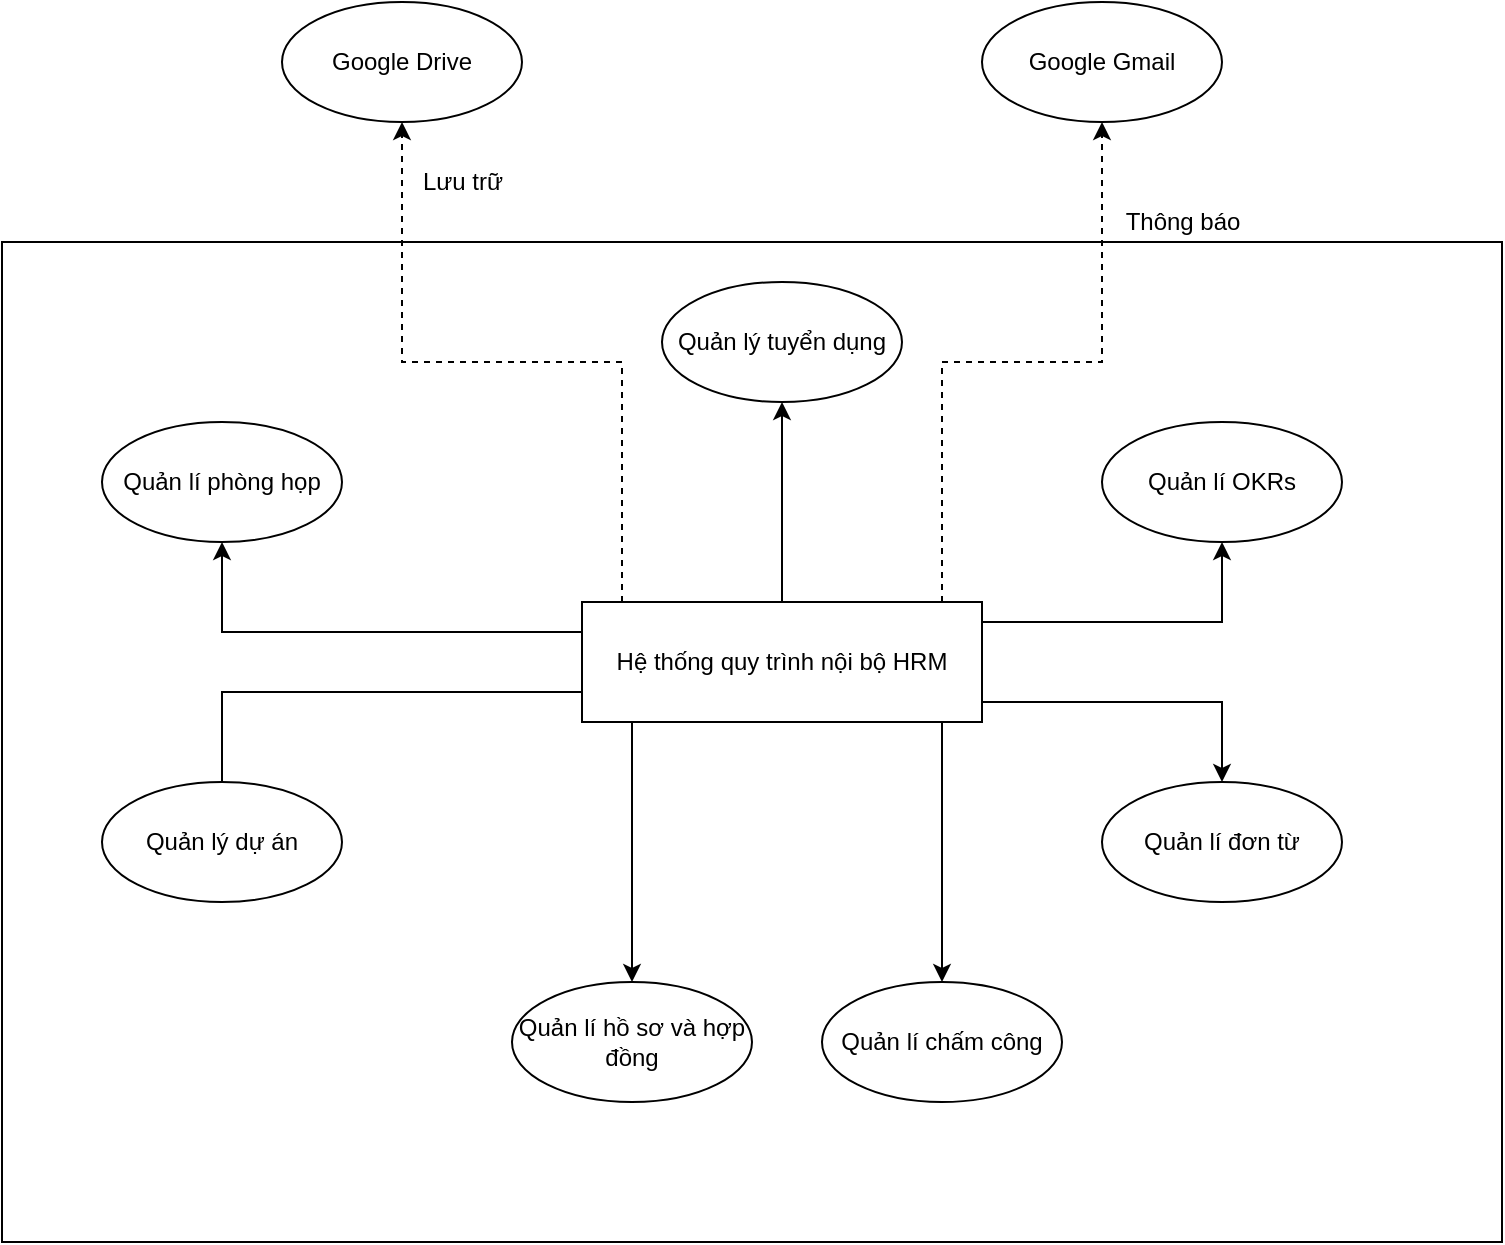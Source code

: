 <mxfile version="14.5.10" type="github">
  <diagram id="05wWOE2xG49F_wsYTMP1" name="Page-1">
    <mxGraphModel dx="1422" dy="794" grid="1" gridSize="10" guides="1" tooltips="1" connect="1" arrows="1" fold="1" page="1" pageScale="1" pageWidth="850" pageHeight="1100" math="0" shadow="0">
      <root>
        <mxCell id="0" />
        <mxCell id="1" parent="0" />
        <mxCell id="yClWvBl9pkC-klE0QE5b-11" value="" style="rounded=0;whiteSpace=wrap;html=1;fillColor=none;" vertex="1" parent="1">
          <mxGeometry x="50" y="120" width="750" height="500" as="geometry" />
        </mxCell>
        <mxCell id="yClWvBl9pkC-klE0QE5b-31" style="edgeStyle=orthogonalEdgeStyle;rounded=0;orthogonalLoop=1;jettySize=auto;html=1;exitX=0.75;exitY=0;exitDx=0;exitDy=0;entryX=0.5;entryY=1;entryDx=0;entryDy=0;dashed=1;" edge="1" parent="1" source="yClWvBl9pkC-klE0QE5b-1" target="yClWvBl9pkC-klE0QE5b-9">
          <mxGeometry relative="1" as="geometry">
            <Array as="points">
              <mxPoint x="520" y="300" />
              <mxPoint x="520" y="180" />
              <mxPoint x="600" y="180" />
            </Array>
          </mxGeometry>
        </mxCell>
        <mxCell id="yClWvBl9pkC-klE0QE5b-33" style="edgeStyle=orthogonalEdgeStyle;rounded=0;orthogonalLoop=1;jettySize=auto;html=1;exitX=0.25;exitY=0;exitDx=0;exitDy=0;entryX=0.5;entryY=1;entryDx=0;entryDy=0;dashed=1;" edge="1" parent="1" source="yClWvBl9pkC-klE0QE5b-1" target="yClWvBl9pkC-klE0QE5b-10">
          <mxGeometry relative="1" as="geometry">
            <Array as="points">
              <mxPoint x="360" y="300" />
              <mxPoint x="360" y="180" />
              <mxPoint x="250" y="180" />
            </Array>
          </mxGeometry>
        </mxCell>
        <mxCell id="yClWvBl9pkC-klE0QE5b-1" value="Hệ thống quy trình nội bộ HRM" style="whiteSpace=wrap;html=1;" vertex="1" parent="1">
          <mxGeometry x="340" y="300" width="200" height="60" as="geometry" />
        </mxCell>
        <mxCell id="yClWvBl9pkC-klE0QE5b-27" style="edgeStyle=orthogonalEdgeStyle;rounded=0;orthogonalLoop=1;jettySize=auto;html=1;exitX=1;exitY=0;exitDx=0;exitDy=0;" edge="1" parent="1" source="yClWvBl9pkC-klE0QE5b-1" target="yClWvBl9pkC-klE0QE5b-2">
          <mxGeometry relative="1" as="geometry">
            <Array as="points">
              <mxPoint x="540" y="310" />
              <mxPoint x="660" y="310" />
            </Array>
          </mxGeometry>
        </mxCell>
        <mxCell id="yClWvBl9pkC-klE0QE5b-2" value="Quản lí OKRs" style="ellipse;whiteSpace=wrap;html=1;" vertex="1" parent="1">
          <mxGeometry x="600" y="210" width="120" height="60" as="geometry" />
        </mxCell>
        <mxCell id="yClWvBl9pkC-klE0QE5b-28" style="edgeStyle=orthogonalEdgeStyle;rounded=0;orthogonalLoop=1;jettySize=auto;html=1;" edge="1" parent="1" source="yClWvBl9pkC-klE0QE5b-1" target="yClWvBl9pkC-klE0QE5b-3">
          <mxGeometry relative="1" as="geometry" />
        </mxCell>
        <mxCell id="yClWvBl9pkC-klE0QE5b-3" value="Quản lý tuyển dụng" style="ellipse;whiteSpace=wrap;html=1;" vertex="1" parent="1">
          <mxGeometry x="380" y="140" width="120" height="60" as="geometry" />
        </mxCell>
        <mxCell id="yClWvBl9pkC-klE0QE5b-25" style="edgeStyle=orthogonalEdgeStyle;rounded=0;orthogonalLoop=1;jettySize=auto;html=1;" edge="1" parent="1" source="yClWvBl9pkC-klE0QE5b-1" target="yClWvBl9pkC-klE0QE5b-5">
          <mxGeometry relative="1" as="geometry">
            <Array as="points">
              <mxPoint x="520" y="390" />
              <mxPoint x="520" y="390" />
            </Array>
          </mxGeometry>
        </mxCell>
        <mxCell id="yClWvBl9pkC-klE0QE5b-5" value="Quản lí chấm công" style="ellipse;whiteSpace=wrap;html=1;" vertex="1" parent="1">
          <mxGeometry x="460" y="490" width="120" height="60" as="geometry" />
        </mxCell>
        <mxCell id="yClWvBl9pkC-klE0QE5b-30" style="edgeStyle=orthogonalEdgeStyle;rounded=0;orthogonalLoop=1;jettySize=auto;html=1;exitX=0;exitY=0.75;exitDx=0;exitDy=0;entryX=1;entryY=0.5;entryDx=0;entryDy=0;" edge="1" parent="1" source="yClWvBl9pkC-klE0QE5b-1" target="yClWvBl9pkC-klE0QE5b-6">
          <mxGeometry relative="1" as="geometry">
            <Array as="points">
              <mxPoint x="160" y="345" />
              <mxPoint x="160" y="420" />
            </Array>
          </mxGeometry>
        </mxCell>
        <mxCell id="yClWvBl9pkC-klE0QE5b-6" value="Quản lý dự án" style="ellipse;whiteSpace=wrap;html=1;" vertex="1" parent="1">
          <mxGeometry x="100" y="390" width="120" height="60" as="geometry" />
        </mxCell>
        <mxCell id="yClWvBl9pkC-klE0QE5b-29" style="edgeStyle=orthogonalEdgeStyle;rounded=0;orthogonalLoop=1;jettySize=auto;html=1;exitX=0;exitY=0.25;exitDx=0;exitDy=0;" edge="1" parent="1" source="yClWvBl9pkC-klE0QE5b-1" target="yClWvBl9pkC-klE0QE5b-7">
          <mxGeometry relative="1" as="geometry" />
        </mxCell>
        <mxCell id="yClWvBl9pkC-klE0QE5b-7" value="Quản lí phòng họp" style="ellipse;whiteSpace=wrap;html=1;" vertex="1" parent="1">
          <mxGeometry x="100" y="210" width="120" height="60" as="geometry" />
        </mxCell>
        <mxCell id="yClWvBl9pkC-klE0QE5b-26" style="edgeStyle=orthogonalEdgeStyle;rounded=0;orthogonalLoop=1;jettySize=auto;html=1;exitX=1;exitY=1;exitDx=0;exitDy=0;" edge="1" parent="1" source="yClWvBl9pkC-klE0QE5b-1" target="yClWvBl9pkC-klE0QE5b-8">
          <mxGeometry relative="1" as="geometry">
            <Array as="points">
              <mxPoint x="540" y="350" />
              <mxPoint x="660" y="350" />
            </Array>
          </mxGeometry>
        </mxCell>
        <mxCell id="yClWvBl9pkC-klE0QE5b-8" value="Quản lí đơn từ" style="ellipse;whiteSpace=wrap;html=1;" vertex="1" parent="1">
          <mxGeometry x="600" y="390" width="120" height="60" as="geometry" />
        </mxCell>
        <mxCell id="yClWvBl9pkC-klE0QE5b-9" value="Google Gmail" style="ellipse;whiteSpace=wrap;html=1;" vertex="1" parent="1">
          <mxGeometry x="540" width="120" height="60" as="geometry" />
        </mxCell>
        <mxCell id="yClWvBl9pkC-klE0QE5b-10" value="Google Drive" style="ellipse;whiteSpace=wrap;html=1;" vertex="1" parent="1">
          <mxGeometry x="190" width="120" height="60" as="geometry" />
        </mxCell>
        <mxCell id="yClWvBl9pkC-klE0QE5b-24" style="edgeStyle=orthogonalEdgeStyle;rounded=0;orthogonalLoop=1;jettySize=auto;html=1;exitX=0.25;exitY=1;exitDx=0;exitDy=0;entryX=0.5;entryY=0;entryDx=0;entryDy=0;" edge="1" parent="1" source="yClWvBl9pkC-klE0QE5b-1" target="yClWvBl9pkC-klE0QE5b-15">
          <mxGeometry relative="1" as="geometry">
            <Array as="points">
              <mxPoint x="365" y="360" />
            </Array>
          </mxGeometry>
        </mxCell>
        <mxCell id="yClWvBl9pkC-klE0QE5b-15" value="Quản lí hồ sơ và hợp đồng" style="ellipse;whiteSpace=wrap;html=1;" vertex="1" parent="1">
          <mxGeometry x="305" y="490" width="120" height="60" as="geometry" />
        </mxCell>
        <mxCell id="yClWvBl9pkC-klE0QE5b-32" value="Thông báo" style="text;html=1;align=center;verticalAlign=middle;resizable=0;points=[];autosize=1;strokeColor=none;" vertex="1" parent="1">
          <mxGeometry x="605" y="100" width="70" height="20" as="geometry" />
        </mxCell>
        <mxCell id="yClWvBl9pkC-klE0QE5b-34" value="Lưu trữ" style="text;html=1;align=center;verticalAlign=middle;resizable=0;points=[];autosize=1;strokeColor=none;" vertex="1" parent="1">
          <mxGeometry x="250" y="80" width="60" height="20" as="geometry" />
        </mxCell>
      </root>
    </mxGraphModel>
  </diagram>
</mxfile>
